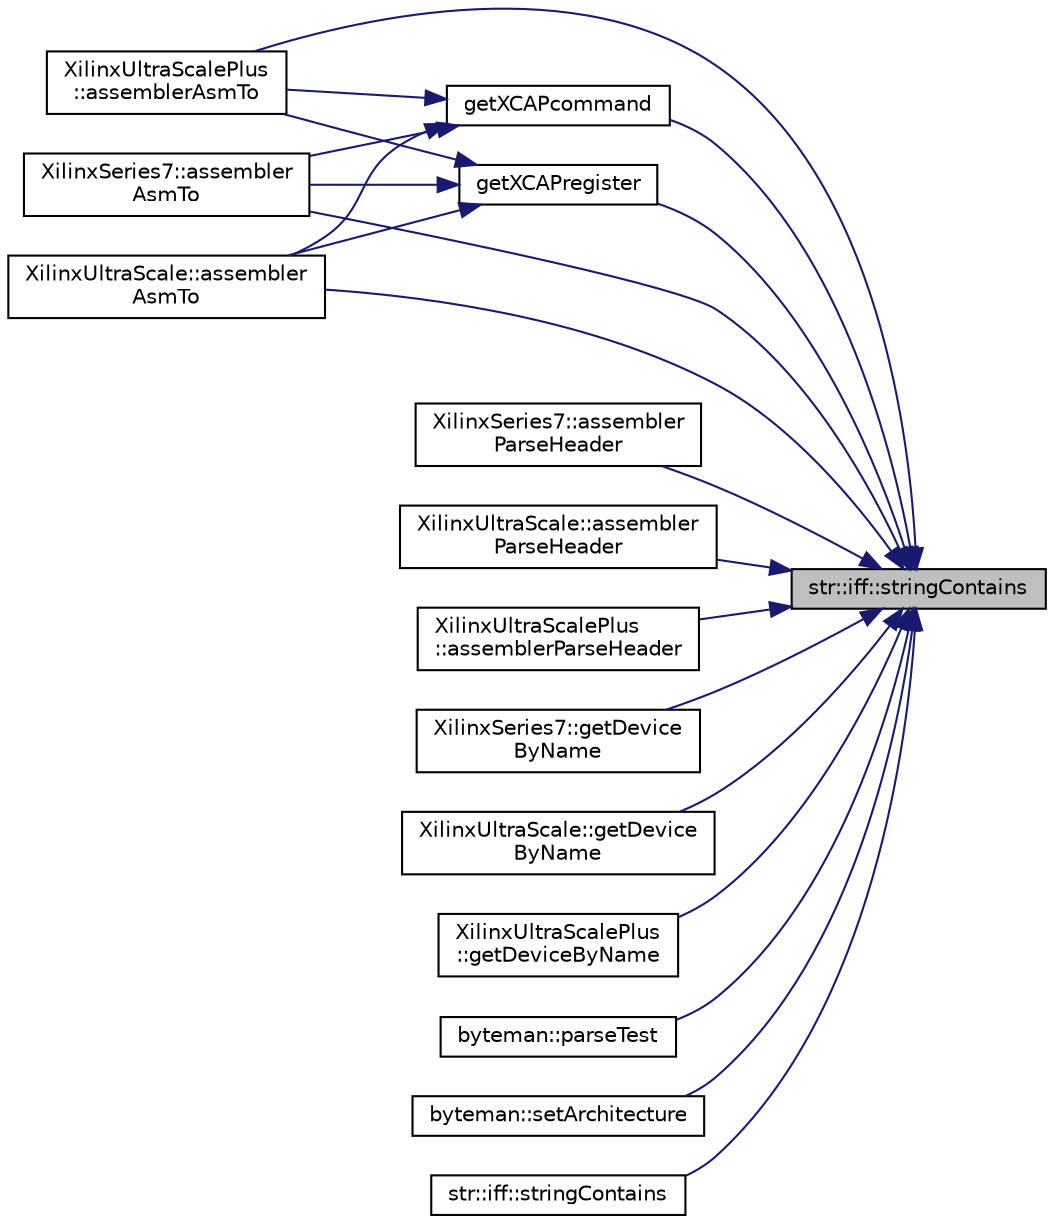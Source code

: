 digraph "str::iff::stringContains"
{
 // INTERACTIVE_SVG=YES
 // LATEX_PDF_SIZE
  edge [fontname="Helvetica",fontsize="10",labelfontname="Helvetica",labelfontsize="10"];
  node [fontname="Helvetica",fontsize="10",shape=record];
  rankdir="RL";
  Node1 [label="str::iff::stringContains",height=0.2,width=0.4,color="black", fillcolor="grey75", style="filled", fontcolor="black",tooltip="Returns false. End of recursion for template."];
  Node1 -> Node2 [dir="back",color="midnightblue",fontsize="10",style="solid",fontname="Helvetica"];
  Node2 [label="XilinxSeries7::assembler\lAsmTo",height=0.2,width=0.4,color="black", fillcolor="white", style="filled",URL="$classXilinxSeries7.html#a55408605598e79ef1e48420adf6848dd",tooltip=" "];
  Node1 -> Node3 [dir="back",color="midnightblue",fontsize="10",style="solid",fontname="Helvetica"];
  Node3 [label="XilinxUltraScale::assembler\lAsmTo",height=0.2,width=0.4,color="black", fillcolor="white", style="filled",URL="$classXilinxUltraScale.html#afc4e9db4c8bcd178dc5cdbb383973051",tooltip=" "];
  Node1 -> Node4 [dir="back",color="midnightblue",fontsize="10",style="solid",fontname="Helvetica"];
  Node4 [label="XilinxUltraScalePlus\l::assemblerAsmTo",height=0.2,width=0.4,color="black", fillcolor="white", style="filled",URL="$classXilinxUltraScalePlus.html#a7f5dd1945da9b8e8624369beb36c403d",tooltip=" "];
  Node1 -> Node5 [dir="back",color="midnightblue",fontsize="10",style="solid",fontname="Helvetica"];
  Node5 [label="XilinxSeries7::assembler\lParseHeader",height=0.2,width=0.4,color="black", fillcolor="white", style="filled",URL="$classXilinxSeries7.html#af8403bde8222339abfbebe5f1104f6ac",tooltip=" "];
  Node1 -> Node6 [dir="back",color="midnightblue",fontsize="10",style="solid",fontname="Helvetica"];
  Node6 [label="XilinxUltraScale::assembler\lParseHeader",height=0.2,width=0.4,color="black", fillcolor="white", style="filled",URL="$classXilinxUltraScale.html#a09b4b7c1d43b1f92e2107b05283c6343",tooltip=" "];
  Node1 -> Node7 [dir="back",color="midnightblue",fontsize="10",style="solid",fontname="Helvetica"];
  Node7 [label="XilinxUltraScalePlus\l::assemblerParseHeader",height=0.2,width=0.4,color="black", fillcolor="white", style="filled",URL="$classXilinxUltraScalePlus.html#a7be5bfb2057b8b9b1fd647c1eb1681a3",tooltip=" "];
  Node1 -> Node8 [dir="back",color="midnightblue",fontsize="10",style="solid",fontname="Helvetica"];
  Node8 [label="XilinxSeries7::getDevice\lByName",height=0.2,width=0.4,color="black", fillcolor="white", style="filled",URL="$classXilinxSeries7.html#a3a86a4b901e87e80f8e1be3430ddc573",tooltip=" "];
  Node1 -> Node9 [dir="back",color="midnightblue",fontsize="10",style="solid",fontname="Helvetica"];
  Node9 [label="XilinxUltraScale::getDevice\lByName",height=0.2,width=0.4,color="black", fillcolor="white", style="filled",URL="$classXilinxUltraScale.html#a8373de2e75284ab358bb94d371feedc4",tooltip=" "];
  Node1 -> Node10 [dir="back",color="midnightblue",fontsize="10",style="solid",fontname="Helvetica"];
  Node10 [label="XilinxUltraScalePlus\l::getDeviceByName",height=0.2,width=0.4,color="black", fillcolor="white", style="filled",URL="$classXilinxUltraScalePlus.html#aba3c5534838cd23ae706ccbc2b2c7cb6",tooltip=" "];
  Node1 -> Node11 [dir="back",color="midnightblue",fontsize="10",style="solid",fontname="Helvetica"];
  Node11 [label="getXCAPcommand",height=0.2,width=0.4,color="black", fillcolor="white", style="filled",URL="$inlineCAP_8h.html#a4db13049c801b5294f3662c797970658",tooltip=" "];
  Node11 -> Node2 [dir="back",color="midnightblue",fontsize="10",style="solid",fontname="Helvetica"];
  Node11 -> Node3 [dir="back",color="midnightblue",fontsize="10",style="solid",fontname="Helvetica"];
  Node11 -> Node4 [dir="back",color="midnightblue",fontsize="10",style="solid",fontname="Helvetica"];
  Node1 -> Node12 [dir="back",color="midnightblue",fontsize="10",style="solid",fontname="Helvetica"];
  Node12 [label="getXCAPregister",height=0.2,width=0.4,color="black", fillcolor="white", style="filled",URL="$inlineCAP_8h.html#aeef06b0e4b3e28e9b085974a3aec39f9",tooltip=" "];
  Node12 -> Node2 [dir="back",color="midnightblue",fontsize="10",style="solid",fontname="Helvetica"];
  Node12 -> Node3 [dir="back",color="midnightblue",fontsize="10",style="solid",fontname="Helvetica"];
  Node12 -> Node4 [dir="back",color="midnightblue",fontsize="10",style="solid",fontname="Helvetica"];
  Node1 -> Node13 [dir="back",color="midnightblue",fontsize="10",style="solid",fontname="Helvetica"];
  Node13 [label="byteman::parseTest",height=0.2,width=0.4,color="black", fillcolor="white", style="filled",URL="$classbyteman.html#aa45fc307adf7d0cea059ca8664c8df51",tooltip=" "];
  Node1 -> Node14 [dir="back",color="midnightblue",fontsize="10",style="solid",fontname="Helvetica"];
  Node14 [label="byteman::setArchitecture",height=0.2,width=0.4,color="black", fillcolor="white", style="filled",URL="$classbyteman.html#a107ce59697d0932bb45f5b4db36aec63",tooltip=" "];
  Node1 -> Node15 [dir="back",color="midnightblue",fontsize="10",style="solid",fontname="Helvetica"];
  Node15 [label="str::iff::stringContains",height=0.2,width=0.4,color="black", fillcolor="white", style="filled",URL="$namespacestr_1_1iff.html#a5673751679171e3a44d98d58e77f5652",tooltip="Returns true if string checkedString contains any of strings nextString or restStrings."];
}
